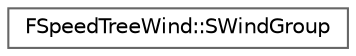 digraph "Graphical Class Hierarchy"
{
 // INTERACTIVE_SVG=YES
 // LATEX_PDF_SIZE
  bgcolor="transparent";
  edge [fontname=Helvetica,fontsize=10,labelfontname=Helvetica,labelfontsize=10];
  node [fontname=Helvetica,fontsize=10,shape=box,height=0.2,width=0.4];
  rankdir="LR";
  Node0 [id="Node000000",label="FSpeedTreeWind::SWindGroup",height=0.2,width=0.4,color="grey40", fillcolor="white", style="filled",URL="$d9/d7a/structFSpeedTreeWind_1_1SWindGroup.html",tooltip=" "];
}

